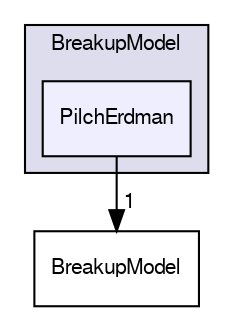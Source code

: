 digraph "src/lagrangian/spray/submodels/BreakupModel/PilchErdman" {
  bgcolor=transparent;
  compound=true
  node [ fontsize="10", fontname="FreeSans"];
  edge [ labelfontsize="10", labelfontname="FreeSans"];
  subgraph clusterdir_7862d93b0f83aa5120e5fba7616a1684 {
    graph [ bgcolor="#ddddee", pencolor="black", label="BreakupModel" fontname="FreeSans", fontsize="10", URL="dir_7862d93b0f83aa5120e5fba7616a1684.html"]
  dir_c9fd71c26ca7be8c353c8e4548086bf8 [shape=box, label="PilchErdman", style="filled", fillcolor="#eeeeff", pencolor="black", URL="dir_c9fd71c26ca7be8c353c8e4548086bf8.html"];
  }
  dir_960cc54e61b1c0cc02c9fe03d6c537da [shape=box label="BreakupModel" URL="dir_960cc54e61b1c0cc02c9fe03d6c537da.html"];
  dir_c9fd71c26ca7be8c353c8e4548086bf8->dir_960cc54e61b1c0cc02c9fe03d6c537da [headlabel="1", labeldistance=1.5 headhref="dir_001513_001510.html"];
}
